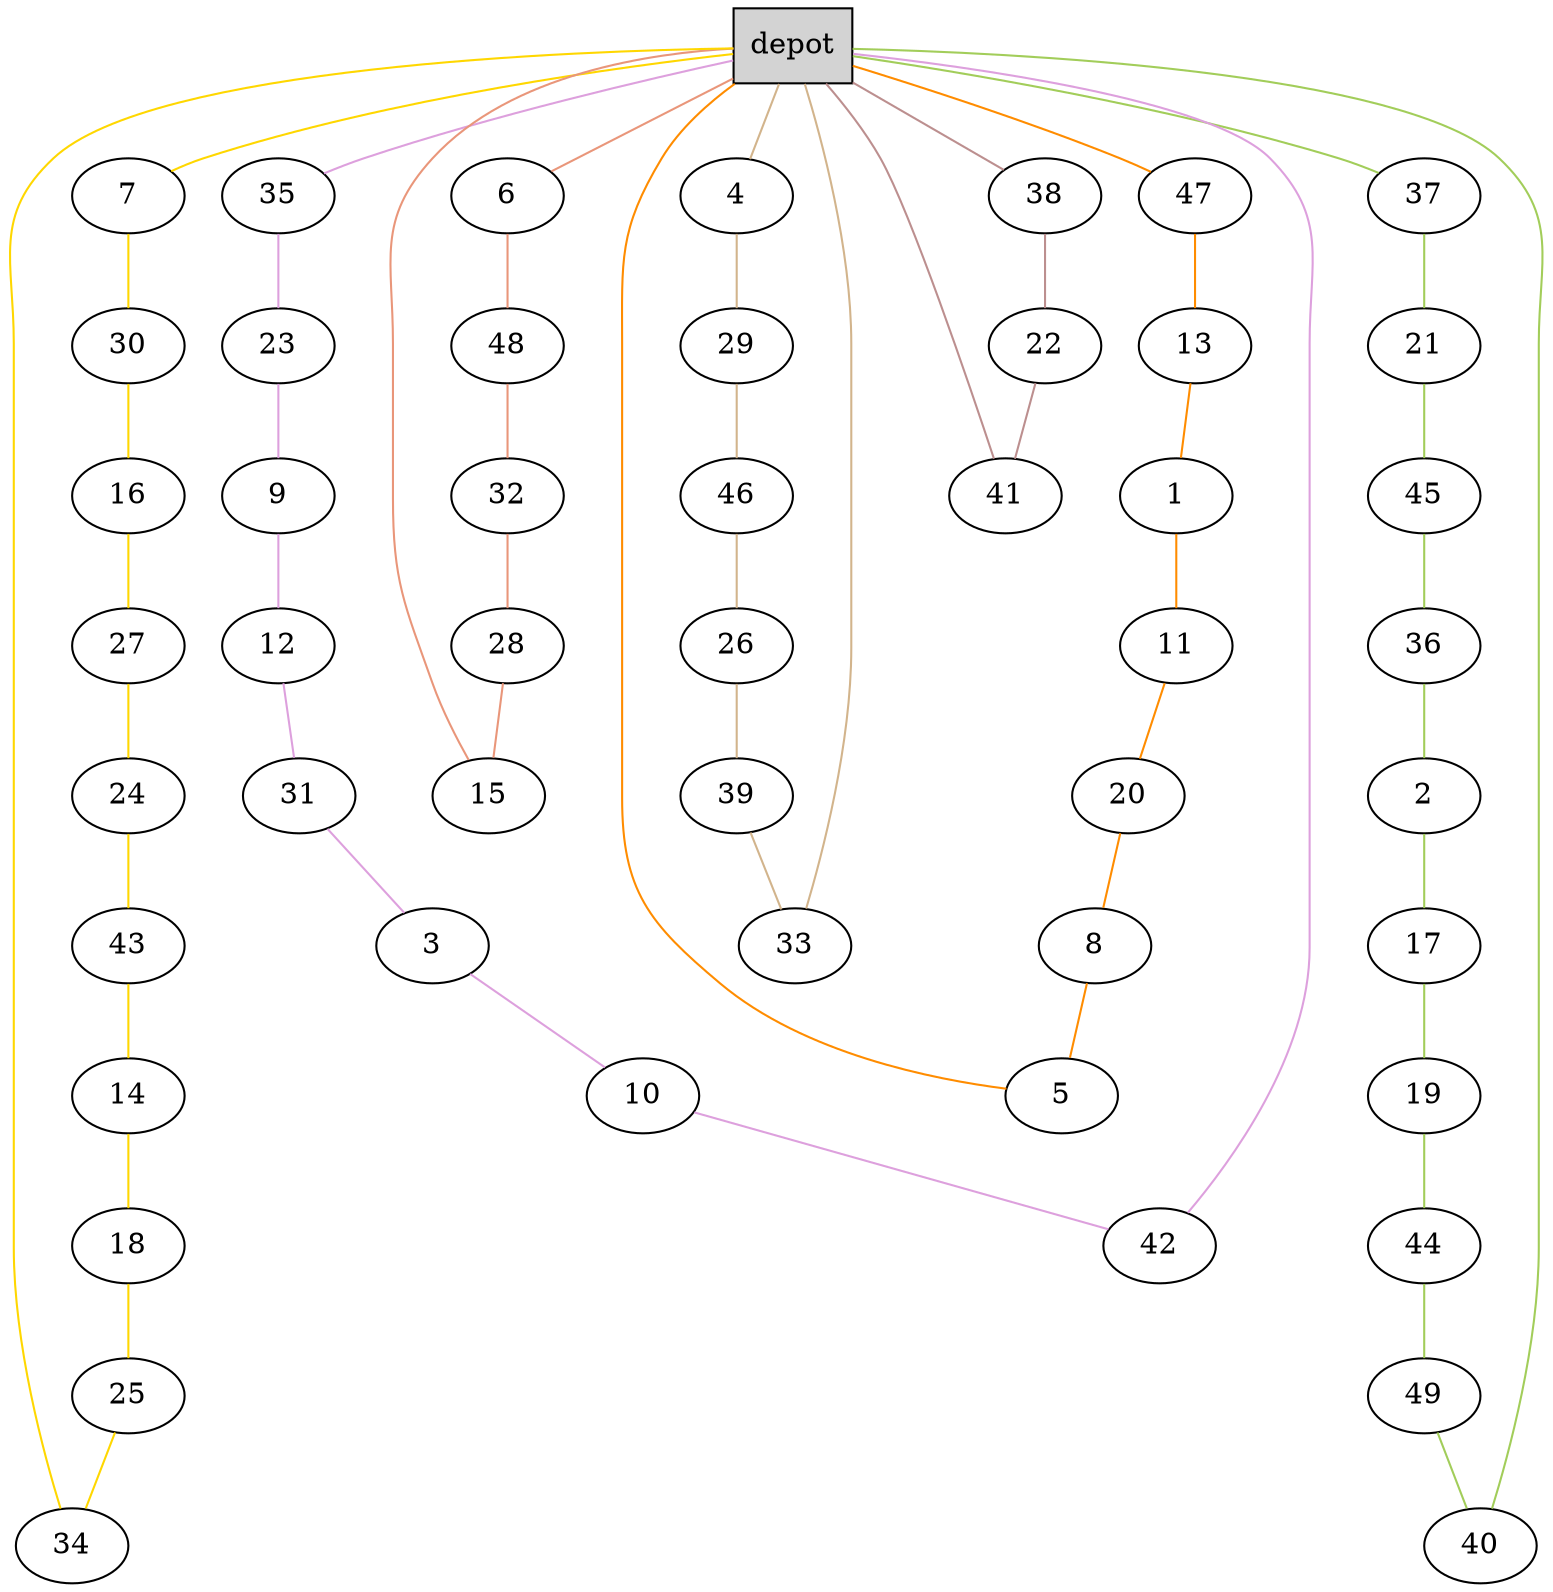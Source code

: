 graph G {
  0[shape = box, label = "depot", style = filled ];
  6[shape = ellipse];
  "0"--"6"[color = darksalmon];
  48[shape = ellipse];
  "6"--"48"[color = darksalmon];
  32[shape = ellipse];
  "48"--"32"[color = darksalmon];
  28[shape = ellipse];
  "32"--"28"[color = darksalmon];
  15[shape = ellipse];
  "28"--"15"[color = darksalmon];
  "15"--"0"[color = darksalmon];
  7[shape = ellipse];
  "0"--"7"[color = gold];
  30[shape = ellipse];
  "7"--"30"[color = gold];
  16[shape = ellipse];
  "30"--"16"[color = gold];
  27[shape = ellipse];
  "16"--"27"[color = gold];
  24[shape = ellipse];
  "27"--"24"[color = gold];
  43[shape = ellipse];
  "24"--"43"[color = gold];
  14[shape = ellipse];
  "43"--"14"[color = gold];
  18[shape = ellipse];
  "14"--"18"[color = gold];
  25[shape = ellipse];
  "18"--"25"[color = gold];
  34[shape = ellipse];
  "25"--"34"[color = gold];
  "34"--"0"[color = gold];
  35[shape = ellipse];
  "0"--"35"[color = plum];
  23[shape = ellipse];
  "35"--"23"[color = plum];
  9[shape = ellipse];
  "23"--"9"[color = plum];
  12[shape = ellipse];
  "9"--"12"[color = plum];
  31[shape = ellipse];
  "12"--"31"[color = plum];
  3[shape = ellipse];
  "31"--"3"[color = plum];
  10[shape = ellipse];
  "3"--"10"[color = plum];
  42[shape = ellipse];
  "10"--"42"[color = plum];
  "42"--"0"[color = plum];
  4[shape = ellipse];
  "0"--"4"[color = tan];
  29[shape = ellipse];
  "4"--"29"[color = tan];
  46[shape = ellipse];
  "29"--"46"[color = tan];
  26[shape = ellipse];
  "46"--"26"[color = tan];
  39[shape = ellipse];
  "26"--"39"[color = tan];
  33[shape = ellipse];
  "39"--"33"[color = tan];
  "33"--"0"[color = tan];
  47[shape = ellipse];
  "0"--"47"[color = darkorange];
  13[shape = ellipse];
  "47"--"13"[color = darkorange];
  1[shape = ellipse];
  "13"--"1"[color = darkorange];
  11[shape = ellipse];
  "1"--"11"[color = darkorange];
  20[shape = ellipse];
  "11"--"20"[color = darkorange];
  8[shape = ellipse];
  "20"--"8"[color = darkorange];
  5[shape = ellipse];
  "8"--"5"[color = darkorange];
  "5"--"0"[color = darkorange];
  38[shape = ellipse];
  "0"--"38"[color = rosybrown];
  22[shape = ellipse];
  "38"--"22"[color = rosybrown];
  41[shape = ellipse];
  "22"--"41"[color = rosybrown];
  "41"--"0"[color = rosybrown];
  37[shape = ellipse];
  "0"--"37"[color = darkolivegreen3];
  21[shape = ellipse];
  "37"--"21"[color = darkolivegreen3];
  45[shape = ellipse];
  "21"--"45"[color = darkolivegreen3];
  36[shape = ellipse];
  "45"--"36"[color = darkolivegreen3];
  2[shape = ellipse];
  "36"--"2"[color = darkolivegreen3];
  17[shape = ellipse];
  "2"--"17"[color = darkolivegreen3];
  19[shape = ellipse];
  "17"--"19"[color = darkolivegreen3];
  44[shape = ellipse];
  "19"--"44"[color = darkolivegreen3];
  49[shape = ellipse];
  "44"--"49"[color = darkolivegreen3];
  40[shape = ellipse];
  "49"--"40"[color = darkolivegreen3];
  "40"--"0"[color = darkolivegreen3];
}
